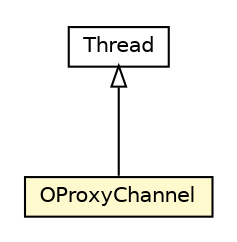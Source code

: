 #!/usr/local/bin/dot
#
# Class diagram 
# Generated by UMLGraph version R5_6-24-gf6e263 (http://www.umlgraph.org/)
#

digraph G {
	edge [fontname="Helvetica",fontsize=10,labelfontname="Helvetica",labelfontsize=10];
	node [fontname="Helvetica",fontsize=10,shape=plaintext];
	nodesep=0.25;
	ranksep=0.5;
	// com.orientechnologies.orient.server.distributed.impl.proxy.OProxyChannel
	c2846944 [label=<<table title="com.orientechnologies.orient.server.distributed.impl.proxy.OProxyChannel" border="0" cellborder="1" cellspacing="0" cellpadding="2" port="p" bgcolor="lemonChiffon" href="./OProxyChannel.html">
		<tr><td><table border="0" cellspacing="0" cellpadding="1">
<tr><td align="center" balign="center"> OProxyChannel </td></tr>
		</table></td></tr>
		</table>>, URL="./OProxyChannel.html", fontname="Helvetica", fontcolor="black", fontsize=10.0];
	//com.orientechnologies.orient.server.distributed.impl.proxy.OProxyChannel extends java.lang.Thread
	c2847116:p -> c2846944:p [dir=back,arrowtail=empty];
	// java.lang.Thread
	c2847116 [label=<<table title="java.lang.Thread" border="0" cellborder="1" cellspacing="0" cellpadding="2" port="p" href="http://java.sun.com/j2se/1.4.2/docs/api/java/lang/Thread.html">
		<tr><td><table border="0" cellspacing="0" cellpadding="1">
<tr><td align="center" balign="center"> Thread </td></tr>
		</table></td></tr>
		</table>>, URL="http://java.sun.com/j2se/1.4.2/docs/api/java/lang/Thread.html", fontname="Helvetica", fontcolor="black", fontsize=10.0];
}

